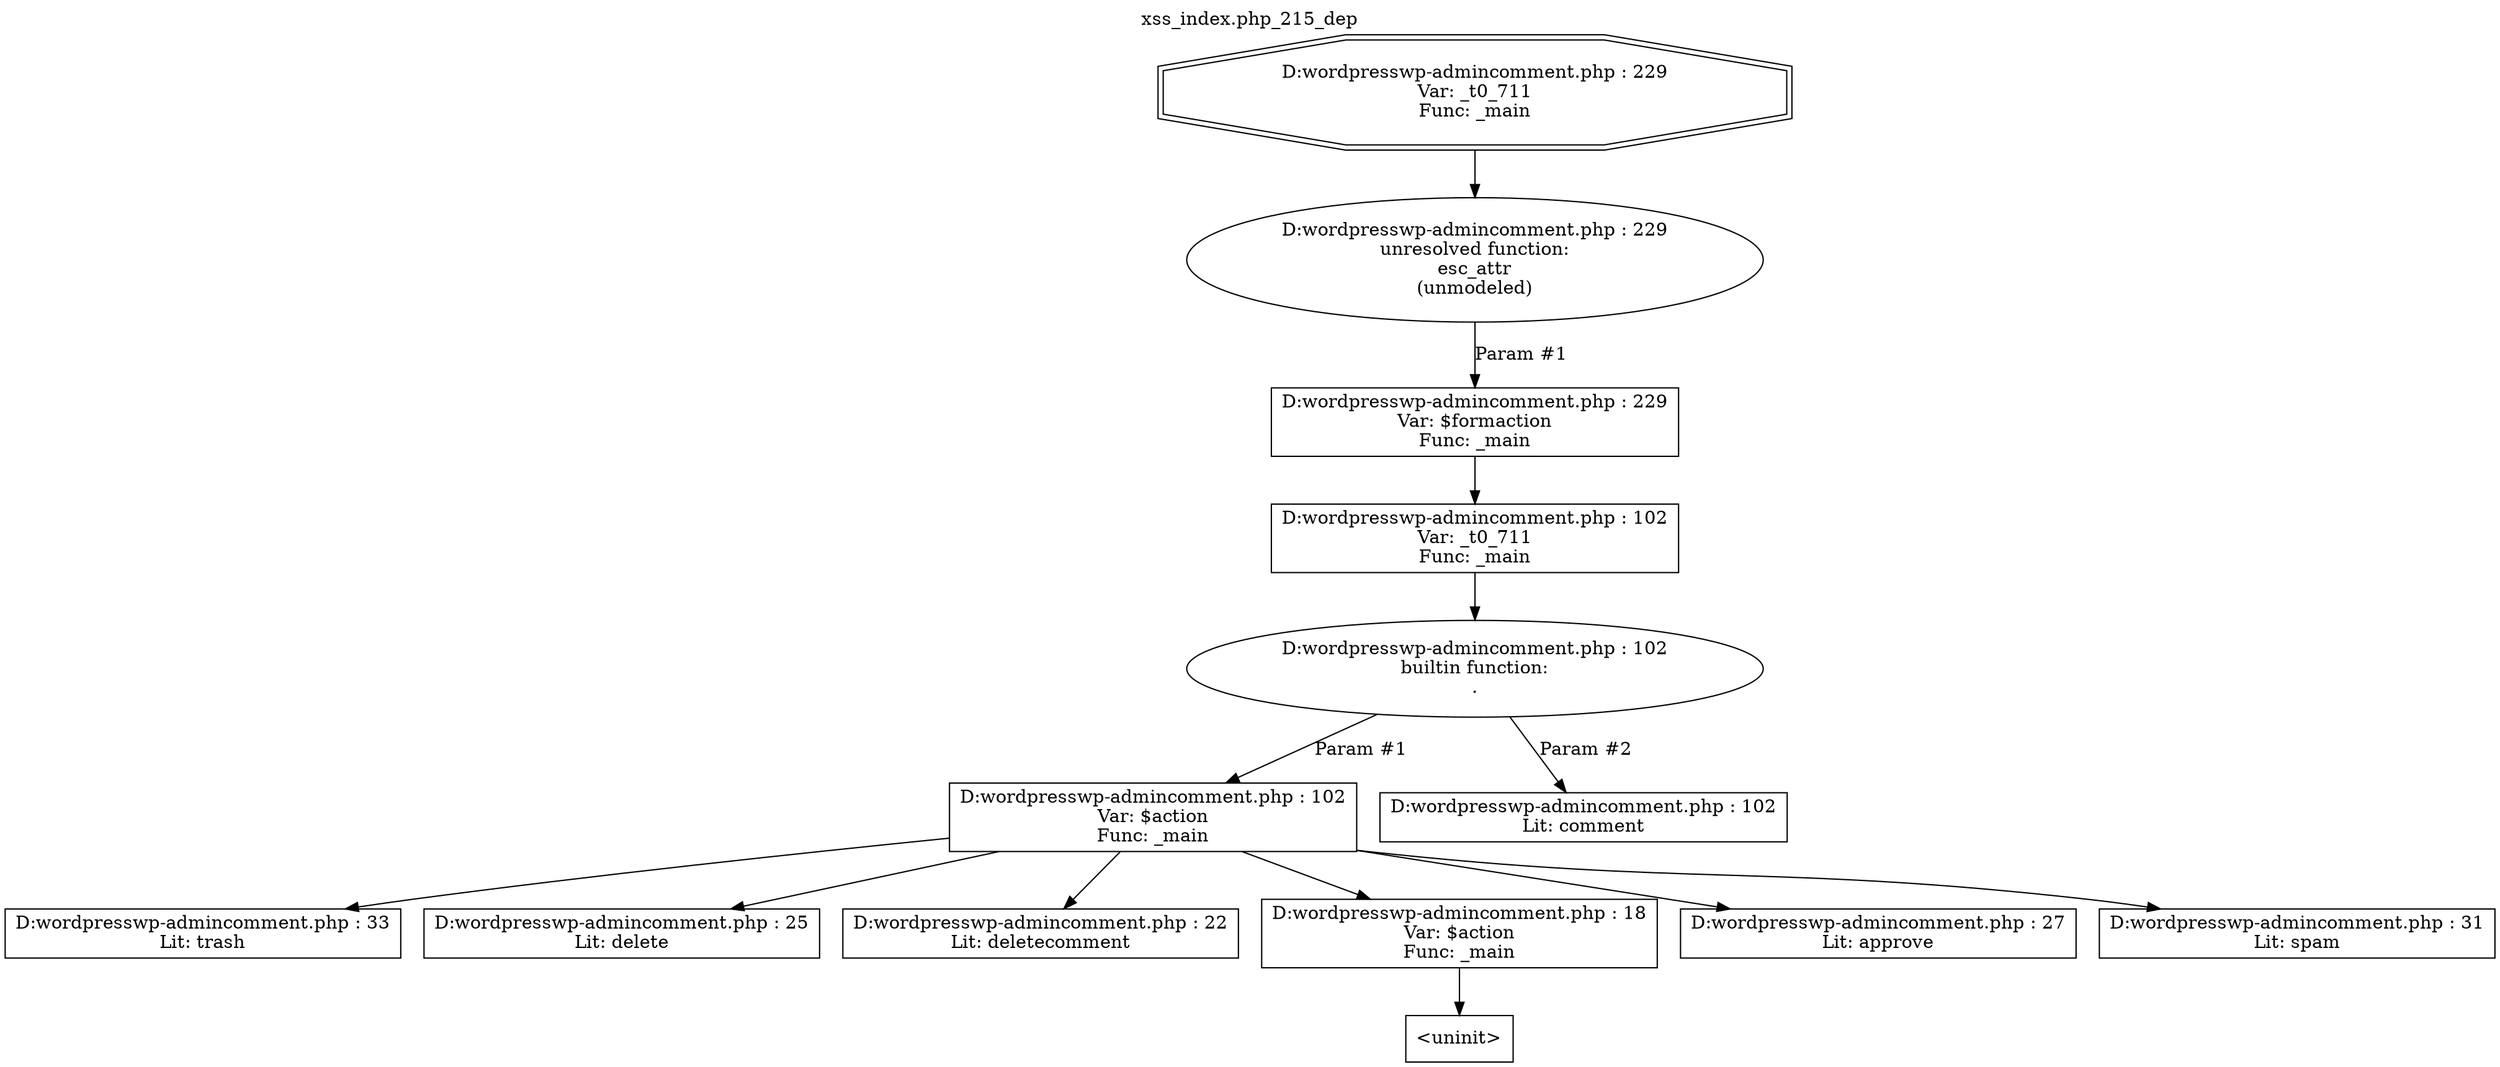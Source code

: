 digraph cfg {
  label="xss_index.php_215_dep";
  labelloc=t;
  n1 [shape=doubleoctagon, label="D:\wordpress\wp-admin\comment.php : 229\nVar: _t0_711\nFunc: _main\n"];
  n2 [shape=ellipse, label="D:\wordpress\wp-admin\comment.php : 229\nunresolved function:\nesc_attr\n(unmodeled)\n"];
  n3 [shape=box, label="D:\wordpress\wp-admin\comment.php : 229\nVar: $formaction\nFunc: _main\n"];
  n4 [shape=box, label="D:\wordpress\wp-admin\comment.php : 102\nVar: _t0_711\nFunc: _main\n"];
  n5 [shape=ellipse, label="D:\wordpress\wp-admin\comment.php : 102\nbuiltin function:\n.\n"];
  n6 [shape=box, label="D:\wordpress\wp-admin\comment.php : 102\nVar: $action\nFunc: _main\n"];
  n7 [shape=box, label="D:\wordpress\wp-admin\comment.php : 33\nLit: trash\n"];
  n8 [shape=box, label="D:\wordpress\wp-admin\comment.php : 25\nLit: delete\n"];
  n9 [shape=box, label="D:\wordpress\wp-admin\comment.php : 22\nLit: deletecomment\n"];
  n10 [shape=box, label="D:\wordpress\wp-admin\comment.php : 18\nVar: $action\nFunc: _main\n"];
  n11 [shape=box, label="<uninit>"];
  n12 [shape=box, label="D:\wordpress\wp-admin\comment.php : 27\nLit: approve\n"];
  n13 [shape=box, label="D:\wordpress\wp-admin\comment.php : 31\nLit: spam\n"];
  n14 [shape=box, label="D:\wordpress\wp-admin\comment.php : 102\nLit: comment\n"];
  n1 -> n2;
  n4 -> n5;
  n6 -> n7;
  n6 -> n8;
  n6 -> n9;
  n6 -> n10;
  n6 -> n12;
  n6 -> n13;
  n10 -> n11;
  n5 -> n6[label="Param #1"];
  n5 -> n14[label="Param #2"];
  n3 -> n4;
  n2 -> n3[label="Param #1"];
}
